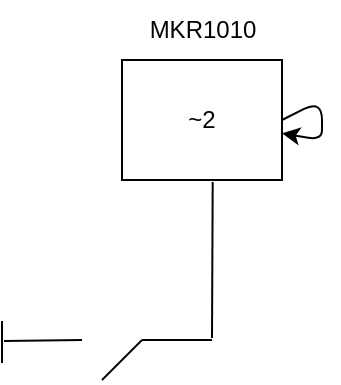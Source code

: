<mxfile>
    <diagram id="WwarslczeelutiNW6ATH" name="Page-1">
        <mxGraphModel dx="427" dy="187" grid="1" gridSize="10" guides="1" tooltips="1" connect="1" arrows="1" fold="1" page="1" pageScale="1" pageWidth="400" pageHeight="400" background="#ffffff" math="0" shadow="0">
            <root>
                <mxCell id="0"/>
                <mxCell id="1" parent="0"/>
                <mxCell id="23" value="" style="rounded=0;whiteSpace=wrap;html=1;strokeColor=#030303;fillColor=none;" parent="1" vertex="1">
                    <mxGeometry x="140" y="110" width="80" height="60" as="geometry"/>
                </mxCell>
                <mxCell id="2" value="" style="edgeStyle=none;orthogonalLoop=1;jettySize=auto;html=1;strokeColor=#030303;endArrow=none;endFill=0;" parent="1" edge="1">
                    <mxGeometry width="100" relative="1" as="geometry">
                        <mxPoint x="81" y="250.5" as="sourcePoint"/>
                        <mxPoint x="120" y="250" as="targetPoint"/>
                        <Array as="points"/>
                    </mxGeometry>
                </mxCell>
                <mxCell id="3" value="" style="edgeStyle=none;orthogonalLoop=1;jettySize=auto;html=1;strokeColor=#030303;endArrow=none;endFill=0;endSize=3;startSize=3;" parent="1" edge="1">
                    <mxGeometry width="100" relative="1" as="geometry">
                        <mxPoint x="80" y="261.5" as="sourcePoint"/>
                        <mxPoint x="80" y="240.5" as="targetPoint"/>
                        <Array as="points"/>
                    </mxGeometry>
                </mxCell>
                <mxCell id="6" value="" style="edgeStyle=none;orthogonalLoop=1;jettySize=auto;html=1;strokeColor=#030303;endArrow=none;endFill=0;" parent="1" edge="1">
                    <mxGeometry width="100" relative="1" as="geometry">
                        <mxPoint x="130" y="270" as="sourcePoint"/>
                        <mxPoint x="150" y="250" as="targetPoint"/>
                        <Array as="points"/>
                    </mxGeometry>
                </mxCell>
                <mxCell id="7" value="" style="edgeStyle=none;orthogonalLoop=1;jettySize=auto;html=1;strokeColor=#030303;endArrow=none;endFill=0;" parent="1" edge="1">
                    <mxGeometry width="100" relative="1" as="geometry">
                        <mxPoint x="150" y="250" as="sourcePoint"/>
                        <mxPoint x="185" y="250.0" as="targetPoint"/>
                        <Array as="points"/>
                    </mxGeometry>
                </mxCell>
                <mxCell id="8" value="" style="edgeStyle=none;orthogonalLoop=1;jettySize=auto;html=1;strokeColor=#030303;endArrow=none;endFill=0;entryX=0.369;entryY=1.034;entryDx=0;entryDy=0;entryPerimeter=0;" parent="1" edge="1">
                    <mxGeometry width="100" relative="1" as="geometry">
                        <mxPoint x="185.0" y="249.0" as="sourcePoint"/>
                        <mxPoint x="185.35" y="171.04" as="targetPoint"/>
                        <Array as="points"/>
                    </mxGeometry>
                </mxCell>
                <mxCell id="21" value="&lt;font color=&quot;#030303&quot;&gt;~2&lt;/font&gt;" style="text;html=1;strokeColor=none;fillColor=none;align=center;verticalAlign=middle;whiteSpace=wrap;rounded=0;" parent="1" vertex="1">
                    <mxGeometry x="150" y="125" width="60" height="30" as="geometry"/>
                </mxCell>
                <mxCell id="25" value="&lt;font color=&quot;#030303&quot;&gt;MKR1010&lt;/font&gt;" style="text;html=1;align=center;verticalAlign=middle;resizable=0;points=[];autosize=1;strokeColor=none;fillColor=none;" parent="1" vertex="1">
                    <mxGeometry x="140" y="80" width="80" height="30" as="geometry"/>
                </mxCell>
                <mxCell id="26" style="edgeStyle=none;html=1;exitX=1;exitY=0.5;exitDx=0;exitDy=0;" edge="1" parent="1" source="23" target="23">
                    <mxGeometry relative="1" as="geometry"/>
                </mxCell>
            </root>
        </mxGraphModel>
    </diagram>
</mxfile>